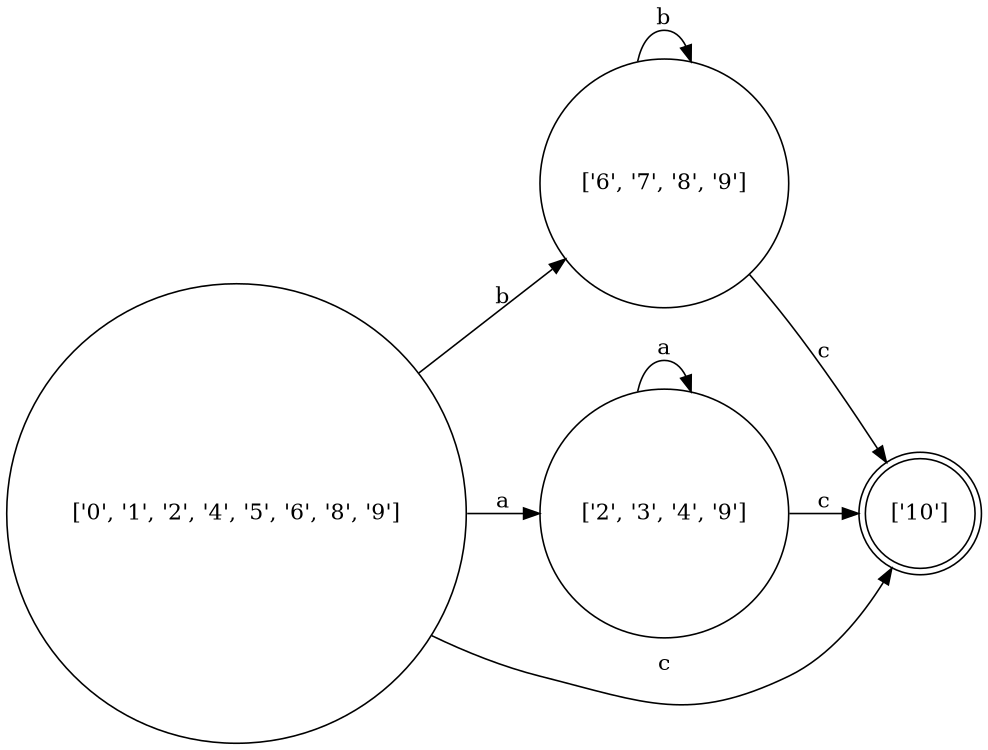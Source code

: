 digraph finite_state_machine {
	rankdir=LR size="8,5"
	node [shape=circle]
	"['6', '7', '8', '9']"
	node [shape=circle]
	"['2', '3', '4', '9']"
	node [shape=circle]
	"['0', '1', '2', '4', '5', '6', '8', '9']"
	node [shape=doublecircle]
	"['10']"
	"['0', '1', '2', '4', '5', '6', '8', '9']" -> "['6', '7', '8', '9']" [label=b]
	"['0', '1', '2', '4', '5', '6', '8', '9']" -> "['10']" [label=c]
	"['0', '1', '2', '4', '5', '6', '8', '9']" -> "['2', '3', '4', '9']" [label=a]
	"['2', '3', '4', '9']" -> "['10']" [label=c]
	"['2', '3', '4', '9']" -> "['2', '3', '4', '9']" [label=a]
	"['6', '7', '8', '9']" -> "['6', '7', '8', '9']" [label=b]
	"['6', '7', '8', '9']" -> "['10']" [label=c]
}
